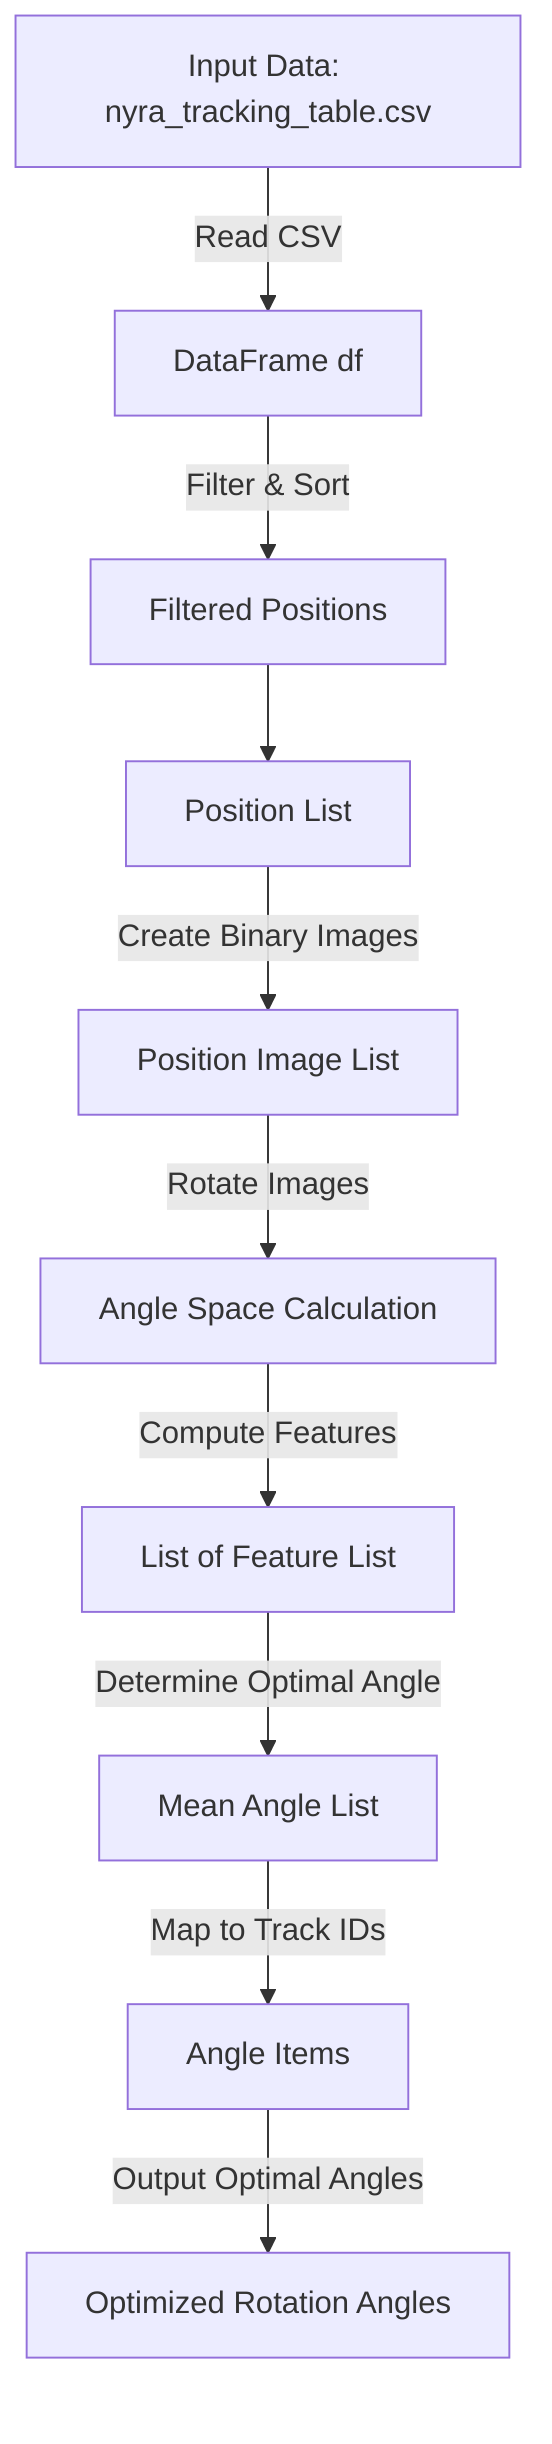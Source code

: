 flowchart TD
    A["Input Data: nyra_tracking_table.csv"] -->|Read CSV| B["DataFrame df"]
    B -->|Filter & Sort| C["Filtered Positions"]
    C --> D["Position List"]
    D -->|Create Binary Images| E["Position Image List"]
    E -->|Rotate Images| F["Angle Space Calculation"]
    F -->|Compute Features| G["List of Feature List"]
    G -->|Determine Optimal Angle| H["Mean Angle List"]
    H -->|Map to Track IDs| I["Angle Items"]
    I -->|Output Optimal Angles| J["Optimized Rotation Angles"]

    %% Node Descriptions
    %% A: Represents the source CSV file containing tracking data for racehorses
    %% B: DataFrame created from the CSV file
    %% C: Data is filtered and sorted for specific analysis
    %% D: Longitude and Latitude extracted to form position list
    %% E: Position list is converted into binary images for analysis
    %% F: Angles generated to calculate optimal rotation
    %% G: Features are computed for each angle to assess rotation
    %% H: Ideal angle determined for minimizing vertical stretch in images
    %% I: Mean angles mapped to corresponding track ids
    %% J: Final output indicating best angles for each track